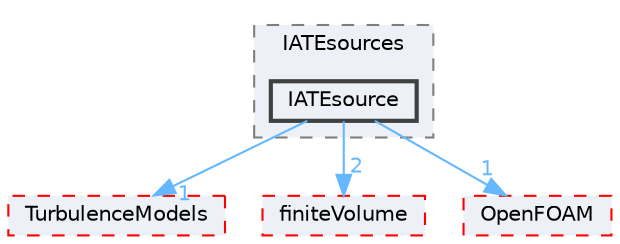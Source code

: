 digraph "src/phaseSystemModels/twoPhaseEuler/twoPhaseSystem/diameterModels/IATE/IATEsources/IATEsource"
{
 // LATEX_PDF_SIZE
  bgcolor="transparent";
  edge [fontname=Helvetica,fontsize=10,labelfontname=Helvetica,labelfontsize=10];
  node [fontname=Helvetica,fontsize=10,shape=box,height=0.2,width=0.4];
  compound=true
  subgraph clusterdir_db79b444b1da252d6fa55a01f1cdbe2a {
    graph [ bgcolor="#edf0f7", pencolor="grey50", label="IATEsources", fontname=Helvetica,fontsize=10 style="filled,dashed", URL="dir_db79b444b1da252d6fa55a01f1cdbe2a.html",tooltip=""]
  dir_289968ad7338c98c120f50071465cc5b [label="IATEsource", fillcolor="#edf0f7", color="grey25", style="filled,bold", URL="dir_289968ad7338c98c120f50071465cc5b.html",tooltip=""];
  }
  dir_1eda626aeac0f0ad2848c36acaa5d501 [label="TurbulenceModels", fillcolor="#edf0f7", color="red", style="filled,dashed", URL="dir_1eda626aeac0f0ad2848c36acaa5d501.html",tooltip=""];
  dir_9bd15774b555cf7259a6fa18f99fe99b [label="finiteVolume", fillcolor="#edf0f7", color="red", style="filled,dashed", URL="dir_9bd15774b555cf7259a6fa18f99fe99b.html",tooltip=""];
  dir_c5473ff19b20e6ec4dfe5c310b3778a8 [label="OpenFOAM", fillcolor="#edf0f7", color="red", style="filled,dashed", URL="dir_c5473ff19b20e6ec4dfe5c310b3778a8.html",tooltip=""];
  dir_289968ad7338c98c120f50071465cc5b->dir_1eda626aeac0f0ad2848c36acaa5d501 [headlabel="1", labeldistance=1.5 headhref="dir_001764_004143.html" href="dir_001764_004143.html" color="steelblue1" fontcolor="steelblue1"];
  dir_289968ad7338c98c120f50071465cc5b->dir_9bd15774b555cf7259a6fa18f99fe99b [headlabel="2", labeldistance=1.5 headhref="dir_001764_001387.html" href="dir_001764_001387.html" color="steelblue1" fontcolor="steelblue1"];
  dir_289968ad7338c98c120f50071465cc5b->dir_c5473ff19b20e6ec4dfe5c310b3778a8 [headlabel="1", labeldistance=1.5 headhref="dir_001764_002695.html" href="dir_001764_002695.html" color="steelblue1" fontcolor="steelblue1"];
}
